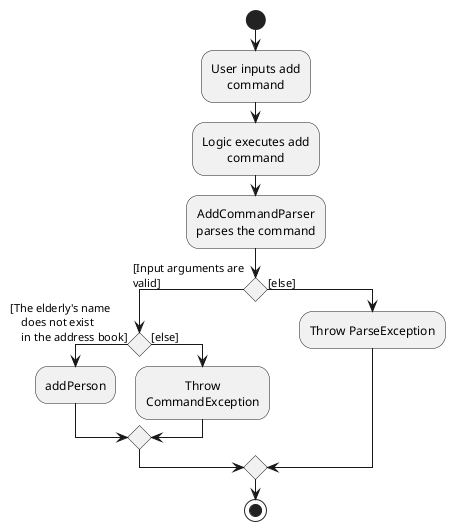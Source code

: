 @startuml
skinparam wrapWidth 140
skinparam defaultTextAlignment center

start
:User inputs add command;
:Logic executes add command;
:AddCommandParser parses the command;

if() then ([Input arguments are valid])
    if() then([The elderly's name
    does not exist
    in the address book])
        :addPerson;
    else ([else])
        :Throw CommandException;
    endif;
else ([else])
    :Throw ParseException;
endif;
stop

@enduml
